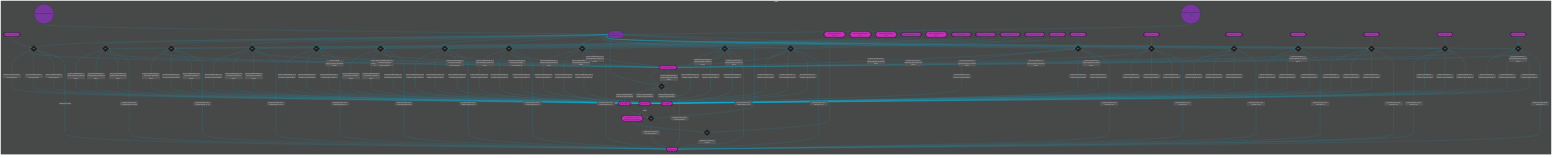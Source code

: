 %%{init: {'theme': 'dark', 'themeVariables': { 'primaryColor': '#07cff6', 'textColor': '#dad9e0', 'lineColor': '#07cff6'}}}%%

graph LR

subgraph Vedtak
    %% TOPICS
    aap.soknad-sendt.v1([aap.soknad-sendt.v1])
	aap.iverksettelse-av-vedtak.v1([aap.iverksettelse-av-vedtak.v1])
	aap.kvalitetssikring.11-12.v1([aap.kvalitetssikring.11-12.v1])
	aap.kvalitetssikring.11-19.v1([aap.kvalitetssikring.11-19.v1])
	aap.kvalitetssikring.11-2.v1([aap.kvalitetssikring.11-2.v1])
	aap.kvalitetssikring.11-29.v1([aap.kvalitetssikring.11-29.v1])
	aap.kvalitetssikring.11-3.v1([aap.kvalitetssikring.11-3.v1])
	aap.kvalitetssikring.11-4.v1([aap.kvalitetssikring.11-4.v1])
	aap.kvalitetssikring.11-5.v1([aap.kvalitetssikring.11-5.v1])
	aap.kvalitetssikring.11-6.v1([aap.kvalitetssikring.11-6.v1])
	aap.manuell.11-12.v1([aap.manuell.11-12.v1])
	aap.manuell.11-19.v1([aap.manuell.11-19.v1])
	aap.manuell.11-2.v1([aap.manuell.11-2.v1])
	aap.manuell.11-29.v1([aap.manuell.11-29.v1])
	aap.manuell.11-3.v1([aap.manuell.11-3.v1])
	aap.manuell.11-4.v1([aap.manuell.11-4.v1])
	aap.manuell.11-5.v1([aap.manuell.11-5.v1])
	aap.manuell.11-6.v1([aap.manuell.11-6.v1])
	aap.sykepengedager.v1([aap.sykepengedager.v1])
	aap.sokere.v1([aap.sokere.v1])
	aap.inntekter.v1([aap.inntekter.v1])
	aap.medlem.v1-joined-aap.sokere.v1-repartition([aap.medlem.v1-joined-aap.sokere.v1-repartition])
	aap.medlem.v1([aap.medlem.v1])
	aap.vedtak.v1([aap.vedtak.v1])
    
    %% JOINS
    join-0{join}
	join-1{join}
	join-2{join}
	join-3{join}
	join-4{join}
	join-5{join}
	join-6{join}
	join-7{join}
	join-8{join}
	join-9{join}
	join-10{join}
	join-11{join}
	join-12{join}
	join-13{join}
	join-14{join}
	join-15{join}
	join-16{join}
	join-17{join}
	join-18{join}
	join-19{join}
	join-20{join}
    
    %% STATE STORES
    soker-state-store-v2[(soker-state-store-v2)]
    
    %% PROCESSOR API JOBS
    metrics-soker-state-store-v2((metrics-soker-state-store-v2))
	migrate-soker-state-store-v2((migrate-soker-state-store-v2))
    
    %% JOIN STREAMS
    aap.soknad-sendt.v1 --> join-0
	soker-state-store-v2 --> join-0
	join-0 --> |branch-soknad-inntekter-produced-behov| aap.inntekter.v1
	join-0 --> |branch-soknad-sykepengedager-produced-behov| aap.sykepengedager.v1
	join-0 --> |branch-soknad-vedtak-produced-behov| aap.vedtak.v1
	join-0 --> |branch-soknad-medlem-produced-behov| aap.medlem.v1
	join-0 --> |produced-ny-soker| aap.sokere.v1
	aap.iverksettelse-av-vedtak.v1 --> join-1
	soker-state-store-v2 --> join-1
	join-1 --> |branch-iverksettelse-av-vedtak-inntekter-produced-behov| aap.inntekter.v1
	join-1 --> |branch-iverksettelse-av-vedtak-medlem-produced-behov| aap.medlem.v1
	join-1 --> |branch-iverksettelse-av-vedtak-sykepengedager-produced-behov| aap.sykepengedager.v1
	join-1 --> |branch-iverksettelse-av-vedtak-vedtak-produced-behov| aap.vedtak.v1
	join-1 --> |produced-soker-med-iverksettelse-av-vedtak| aap.sokere.v1
	aap.kvalitetssikring.11-12.v1 --> join-2
	soker-state-store-v2 --> join-2
	join-2 --> |branch-kvalitetssikring-11-12-sykepengedager-produced-behov| aap.sykepengedager.v1
	join-2 --> |branch-kvalitetssikring-11-12-inntekter-produced-behov| aap.inntekter.v1
	join-2 --> |branch-kvalitetssikring-11-12-vedtak-produced-behov| aap.vedtak.v1
	join-2 --> |branch-kvalitetssikring-11-12-medlem-produced-behov| aap.medlem.v1
	join-2 --> |produced-soker-med-kvalitetssikring-11-12| aap.sokere.v1
	aap.kvalitetssikring.11-19.v1 --> join-3
	soker-state-store-v2 --> join-3
	join-3 --> |branch-kvalitetssikring-11-19-vedtak-produced-behov| aap.vedtak.v1
	join-3 --> |branch-kvalitetssikring-11-19-medlem-produced-behov| aap.medlem.v1
	join-3 --> |branch-kvalitetssikring-11-19-inntekter-produced-behov| aap.inntekter.v1
	join-3 --> |branch-kvalitetssikring-11-19-sykepengedager-produced-behov| aap.sykepengedager.v1
	join-3 --> |produced-soker-med-kvalitetssikring-11-19| aap.sokere.v1
	aap.kvalitetssikring.11-2.v1 --> join-4
	soker-state-store-v2 --> join-4
	join-4 --> |branch-kvalitetssikring-11-2-inntekter-produced-behov| aap.inntekter.v1
	join-4 --> |branch-kvalitetssikring-11-2-medlem-produced-behov| aap.medlem.v1
	join-4 --> |branch-kvalitetssikring-11-2-sykepengedager-produced-behov| aap.sykepengedager.v1
	join-4 --> |branch-kvalitetssikring-11-2-vedtak-produced-behov| aap.vedtak.v1
	join-4 --> |produced-soker-med-kvalitetssikring-11-2| aap.sokere.v1
	aap.kvalitetssikring.11-29.v1 --> join-5
	soker-state-store-v2 --> join-5
	join-5 --> |branch-kvalitetssikring-11-29-inntekter-produced-behov| aap.inntekter.v1
	join-5 --> |branch-kvalitetssikring-11-29-medlem-produced-behov| aap.medlem.v1
	join-5 --> |branch-kvalitetssikring-11-29-sykepengedager-produced-behov| aap.sykepengedager.v1
	join-5 --> |branch-kvalitetssikring-11-29-vedtak-produced-behov| aap.vedtak.v1
	join-5 --> |produced-soker-med-kvalitetssikring-11-29| aap.sokere.v1
	aap.kvalitetssikring.11-3.v1 --> join-6
	soker-state-store-v2 --> join-6
	join-6 --> |branch-kvalitetssikring-11-3-inntekter-produced-behov| aap.inntekter.v1
	join-6 --> |branch-kvalitetssikring-11-3-medlem-produced-behov| aap.medlem.v1
	join-6 --> |branch-kvalitetssikring-11-3-sykepengedager-produced-behov| aap.sykepengedager.v1
	join-6 --> |branch-kvalitetssikring-11-3-vedtak-produced-behov| aap.vedtak.v1
	join-6 --> |produced-soker-med-kvalitetssikring-11-3| aap.sokere.v1
	aap.kvalitetssikring.11-4.v1 --> join-7
	soker-state-store-v2 --> join-7
	join-7 --> |branch-kvalitetssikring-11-4-inntekter-produced-behov| aap.inntekter.v1
	join-7 --> |branch-kvalitetssikring-11-4-medlem-produced-behov| aap.medlem.v1
	join-7 --> |branch-kvalitetssikring-11-4-sykepengedager-produced-behov| aap.sykepengedager.v1
	join-7 --> |branch-kvalitetssikring-11-4-vedtak-produced-behov| aap.vedtak.v1
	join-7 --> |produced-soker-med-kvalitetssikring-11-4| aap.sokere.v1
	aap.kvalitetssikring.11-5.v1 --> join-8
	soker-state-store-v2 --> join-8
	join-8 --> |branch-kvalitetssikring-11-5-vedtak-produced-behov| aap.vedtak.v1
	join-8 --> |branch-kvalitetssikring-11-5-inntekter-produced-behov| aap.inntekter.v1
	join-8 --> |branch-kvalitetssikring-11-5-medlem-produced-behov| aap.medlem.v1
	join-8 --> |branch-kvalitetssikring-11-5-sykepengedager-produced-behov| aap.sykepengedager.v1
	join-8 --> |produced-soker-med-kvalitetssikring-11-5| aap.sokere.v1
	aap.kvalitetssikring.11-6.v1 --> join-9
	soker-state-store-v2 --> join-9
	join-9 --> |branch-kvalitetssikring-11-6-inntekter-produced-behov| aap.inntekter.v1
	join-9 --> |branch-kvalitetssikring-11-6-medlem-produced-behov| aap.medlem.v1
	join-9 --> |branch-kvalitetssikring-11-6-sykepengedager-produced-behov| aap.sykepengedager.v1
	join-9 --> |branch-kvalitetssikring-11-6-vedtak-produced-behov| aap.vedtak.v1
	join-9 --> |produced-soker-med-kvalitetssikring-11-6| aap.sokere.v1
	aap.manuell.11-12.v1 --> join-10
	soker-state-store-v2 --> join-10
	join-10 --> |branch-manuell-11-12-inntekter-produced-behov| aap.inntekter.v1
	join-10 --> |branch-manuell-11-12-sykepengedager-produced-behov| aap.sykepengedager.v1
	join-10 --> |branch-manuell-11-12-medlem-produced-behov| aap.medlem.v1
	join-10 --> |branch-manuell-11-12-vedtak-produced-behov| aap.vedtak.v1
	join-10 --> |produced-soker-med-manuell-11-12| aap.sokere.v1
	aap.manuell.11-19.v1 --> join-11
	soker-state-store-v2 --> join-11
	join-11 --> |branch-manuell-11-19-sykepengedager-produced-behov| aap.sykepengedager.v1
	join-11 --> |branch-manuell-11-19-inntekter-produced-behov| aap.inntekter.v1
	join-11 --> |branch-manuell-11-19-vedtak-produced-behov| aap.vedtak.v1
	join-11 --> |branch-manuell-11-19-medlem-produced-behov| aap.medlem.v1
	join-11 --> |produced-soker-med-manuell-11-19| aap.sokere.v1
	aap.manuell.11-2.v1 --> join-12
	soker-state-store-v2 --> join-12
	join-12 --> |branch-manuell-11-2-sykepengedager-produced-behov| aap.sykepengedager.v1
	join-12 --> |branch-manuell-11-2-medlem-produced-behov| aap.medlem.v1
	join-12 --> |branch-manuell-11-2-vedtak-produced-behov| aap.vedtak.v1
	join-12 --> |branch-manuell-11-2-inntekter-produced-behov| aap.inntekter.v1
	join-12 --> |produced-soker-med-manuell-11-2| aap.sokere.v1
	aap.manuell.11-29.v1 --> join-13
	soker-state-store-v2 --> join-13
	join-13 --> |branch-manuell-11-29-inntekter-produced-behov| aap.inntekter.v1
	join-13 --> |branch-manuell-11-29-medlem-produced-behov| aap.medlem.v1
	join-13 --> |branch-manuell-11-29-vedtak-produced-behov| aap.vedtak.v1
	join-13 --> |branch-manuell-11-29-sykepengedager-produced-behov| aap.sykepengedager.v1
	join-13 --> |produced-soker-med-manuell-11-29| aap.sokere.v1
	aap.manuell.11-3.v1 --> join-14
	soker-state-store-v2 --> join-14
	join-14 --> |branch-manuell-11-3-inntekter-produced-behov| aap.inntekter.v1
	join-14 --> |branch-manuell-11-3-medlem-produced-behov| aap.medlem.v1
	join-14 --> |branch-manuell-11-3-sykepengedager-produced-behov| aap.sykepengedager.v1
	join-14 --> |branch-manuell-11-3-vedtak-produced-behov| aap.vedtak.v1
	join-14 --> |produced-soker-med-manuell-11-3| aap.sokere.v1
	aap.manuell.11-4.v1 --> join-15
	soker-state-store-v2 --> join-15
	join-15 --> |branch-manuell-11-4-medlem-produced-behov| aap.medlem.v1
	join-15 --> |branch-manuell-11-4-vedtak-produced-behov| aap.vedtak.v1
	join-15 --> |branch-manuell-11-4-inntekter-produced-behov| aap.inntekter.v1
	join-15 --> |branch-manuell-11-4-sykepengedager-produced-behov| aap.sykepengedager.v1
	join-15 --> |produced-soker-med-manuell-11-4| aap.sokere.v1
	aap.manuell.11-5.v1 --> join-16
	soker-state-store-v2 --> join-16
	join-16 --> |produced-soker-med-manuell-11-5| aap.sokere.v1
	join-16 --> |branch-manuell-11-5-vedtak-produced-behov| aap.vedtak.v1
	join-16 --> |branch-manuell-11-5-inntekter-produced-behov| aap.inntekter.v1
	join-16 --> |branch-manuell-11-5-medlem-produced-behov| aap.medlem.v1
	join-16 --> |branch-manuell-11-5-sykepengedager-produced-behov| aap.sykepengedager.v1
	aap.manuell.11-6.v1 --> join-17
	soker-state-store-v2 --> join-17
	join-17 --> |branch-manuell-11-6-medlem-produced-behov| aap.medlem.v1
	join-17 --> |branch-manuell-11-6-inntekter-produced-behov| aap.inntekter.v1
	join-17 --> |branch-manuell-11-6-sykepengedager-produced-behov| aap.sykepengedager.v1
	join-17 --> |branch-manuell-11-6-vedtak-produced-behov| aap.vedtak.v1
	join-17 --> |produced-soker-med-manuell-11-6| aap.sokere.v1
	aap.sykepengedager.v1 --> join-18
	soker-state-store-v2 --> join-18
	join-18 --> |branch-sykepengedager-inntekter-produced-behov| aap.inntekter.v1
	join-18 --> |branch-sykepengedager-medlem-produced-behov| aap.medlem.v1
	join-18 --> |branch-sykepengedager-sykepengedager-produced-behov| aap.sykepengedager.v1
	join-18 --> |branch-sykepengedager-vedtak-produced-behov| aap.vedtak.v1
	join-18 --> |produced-soker-med-sykepengedager| aap.sokere.v1
	aap.inntekter.v1 --> join-19
	soker-state-store-v2 --> join-19
	join-19 --> |produced-soker-med-handtert-inntekter| aap.sokere.v1
	aap.medlem.v1-joined-aap.sokere.v1-repartition --> join-20
	soker-state-store-v2 --> join-20
	join-20 --> |produced-soker-med-medlem| aap.sokere.v1
    
    %% JOB STREAMS
    metrics-soker-state-store-v2 --> soker-state-store-v2
	migrate-soker-state-store-v2 --> soker-state-store-v2
    
    %% REPARTITION STREAMS
    aap.medlem.v1 --> |re-key| aap.medlem.v1-joined-aap.sokere.v1-repartition
end

%% COLORS
%% light    #dad9e0
%% purple   #78369f
%% pink     #c233b4
%% dark     #2a204a
%% blue     #07cff6

%% STYLES
style aap.soknad-sendt.v1 fill:#c233b4, stroke:#2a204a, stroke-width:2px, color:#2a204a
style aap.iverksettelse-av-vedtak.v1 fill:#c233b4, stroke:#2a204a, stroke-width:2px, color:#2a204a
style aap.kvalitetssikring.11-12.v1 fill:#c233b4, stroke:#2a204a, stroke-width:2px, color:#2a204a
style aap.kvalitetssikring.11-19.v1 fill:#c233b4, stroke:#2a204a, stroke-width:2px, color:#2a204a
style aap.kvalitetssikring.11-2.v1 fill:#c233b4, stroke:#2a204a, stroke-width:2px, color:#2a204a
style aap.kvalitetssikring.11-29.v1 fill:#c233b4, stroke:#2a204a, stroke-width:2px, color:#2a204a
style aap.kvalitetssikring.11-3.v1 fill:#c233b4, stroke:#2a204a, stroke-width:2px, color:#2a204a
style aap.kvalitetssikring.11-4.v1 fill:#c233b4, stroke:#2a204a, stroke-width:2px, color:#2a204a
style aap.kvalitetssikring.11-5.v1 fill:#c233b4, stroke:#2a204a, stroke-width:2px, color:#2a204a
style aap.kvalitetssikring.11-6.v1 fill:#c233b4, stroke:#2a204a, stroke-width:2px, color:#2a204a
style aap.manuell.11-12.v1 fill:#c233b4, stroke:#2a204a, stroke-width:2px, color:#2a204a
style aap.manuell.11-19.v1 fill:#c233b4, stroke:#2a204a, stroke-width:2px, color:#2a204a
style aap.manuell.11-2.v1 fill:#c233b4, stroke:#2a204a, stroke-width:2px, color:#2a204a
style aap.manuell.11-29.v1 fill:#c233b4, stroke:#2a204a, stroke-width:2px, color:#2a204a
style aap.manuell.11-3.v1 fill:#c233b4, stroke:#2a204a, stroke-width:2px, color:#2a204a
style aap.manuell.11-4.v1 fill:#c233b4, stroke:#2a204a, stroke-width:2px, color:#2a204a
style aap.manuell.11-5.v1 fill:#c233b4, stroke:#2a204a, stroke-width:2px, color:#2a204a
style aap.manuell.11-6.v1 fill:#c233b4, stroke:#2a204a, stroke-width:2px, color:#2a204a
style aap.sykepengedager.v1 fill:#c233b4, stroke:#2a204a, stroke-width:2px, color:#2a204a
style aap.sokere.v1 fill:#c233b4, stroke:#2a204a, stroke-width:2px, color:#2a204a
style aap.inntekter.v1 fill:#c233b4, stroke:#2a204a, stroke-width:2px, color:#2a204a
style aap.medlem.v1-joined-aap.sokere.v1-repartition fill:#c233b4, stroke:#2a204a, stroke-width:2px, color:#2a204a
style aap.medlem.v1 fill:#c233b4, stroke:#2a204a, stroke-width:2px, color:#2a204a
style aap.vedtak.v1 fill:#c233b4, stroke:#2a204a, stroke-width:2px, color:#2a204a
style soker-state-store-v2 fill:#78369f, stroke:#2a204a, stroke-width:2px, color:#2a204a
style metrics-soker-state-store-v2 fill:#78369f, stroke:#2a204a, stroke-width:2px, color:#2a204a
style migrate-soker-state-store-v2 fill:#78369f, stroke:#2a204a, stroke-width:2px, color:#2a204a